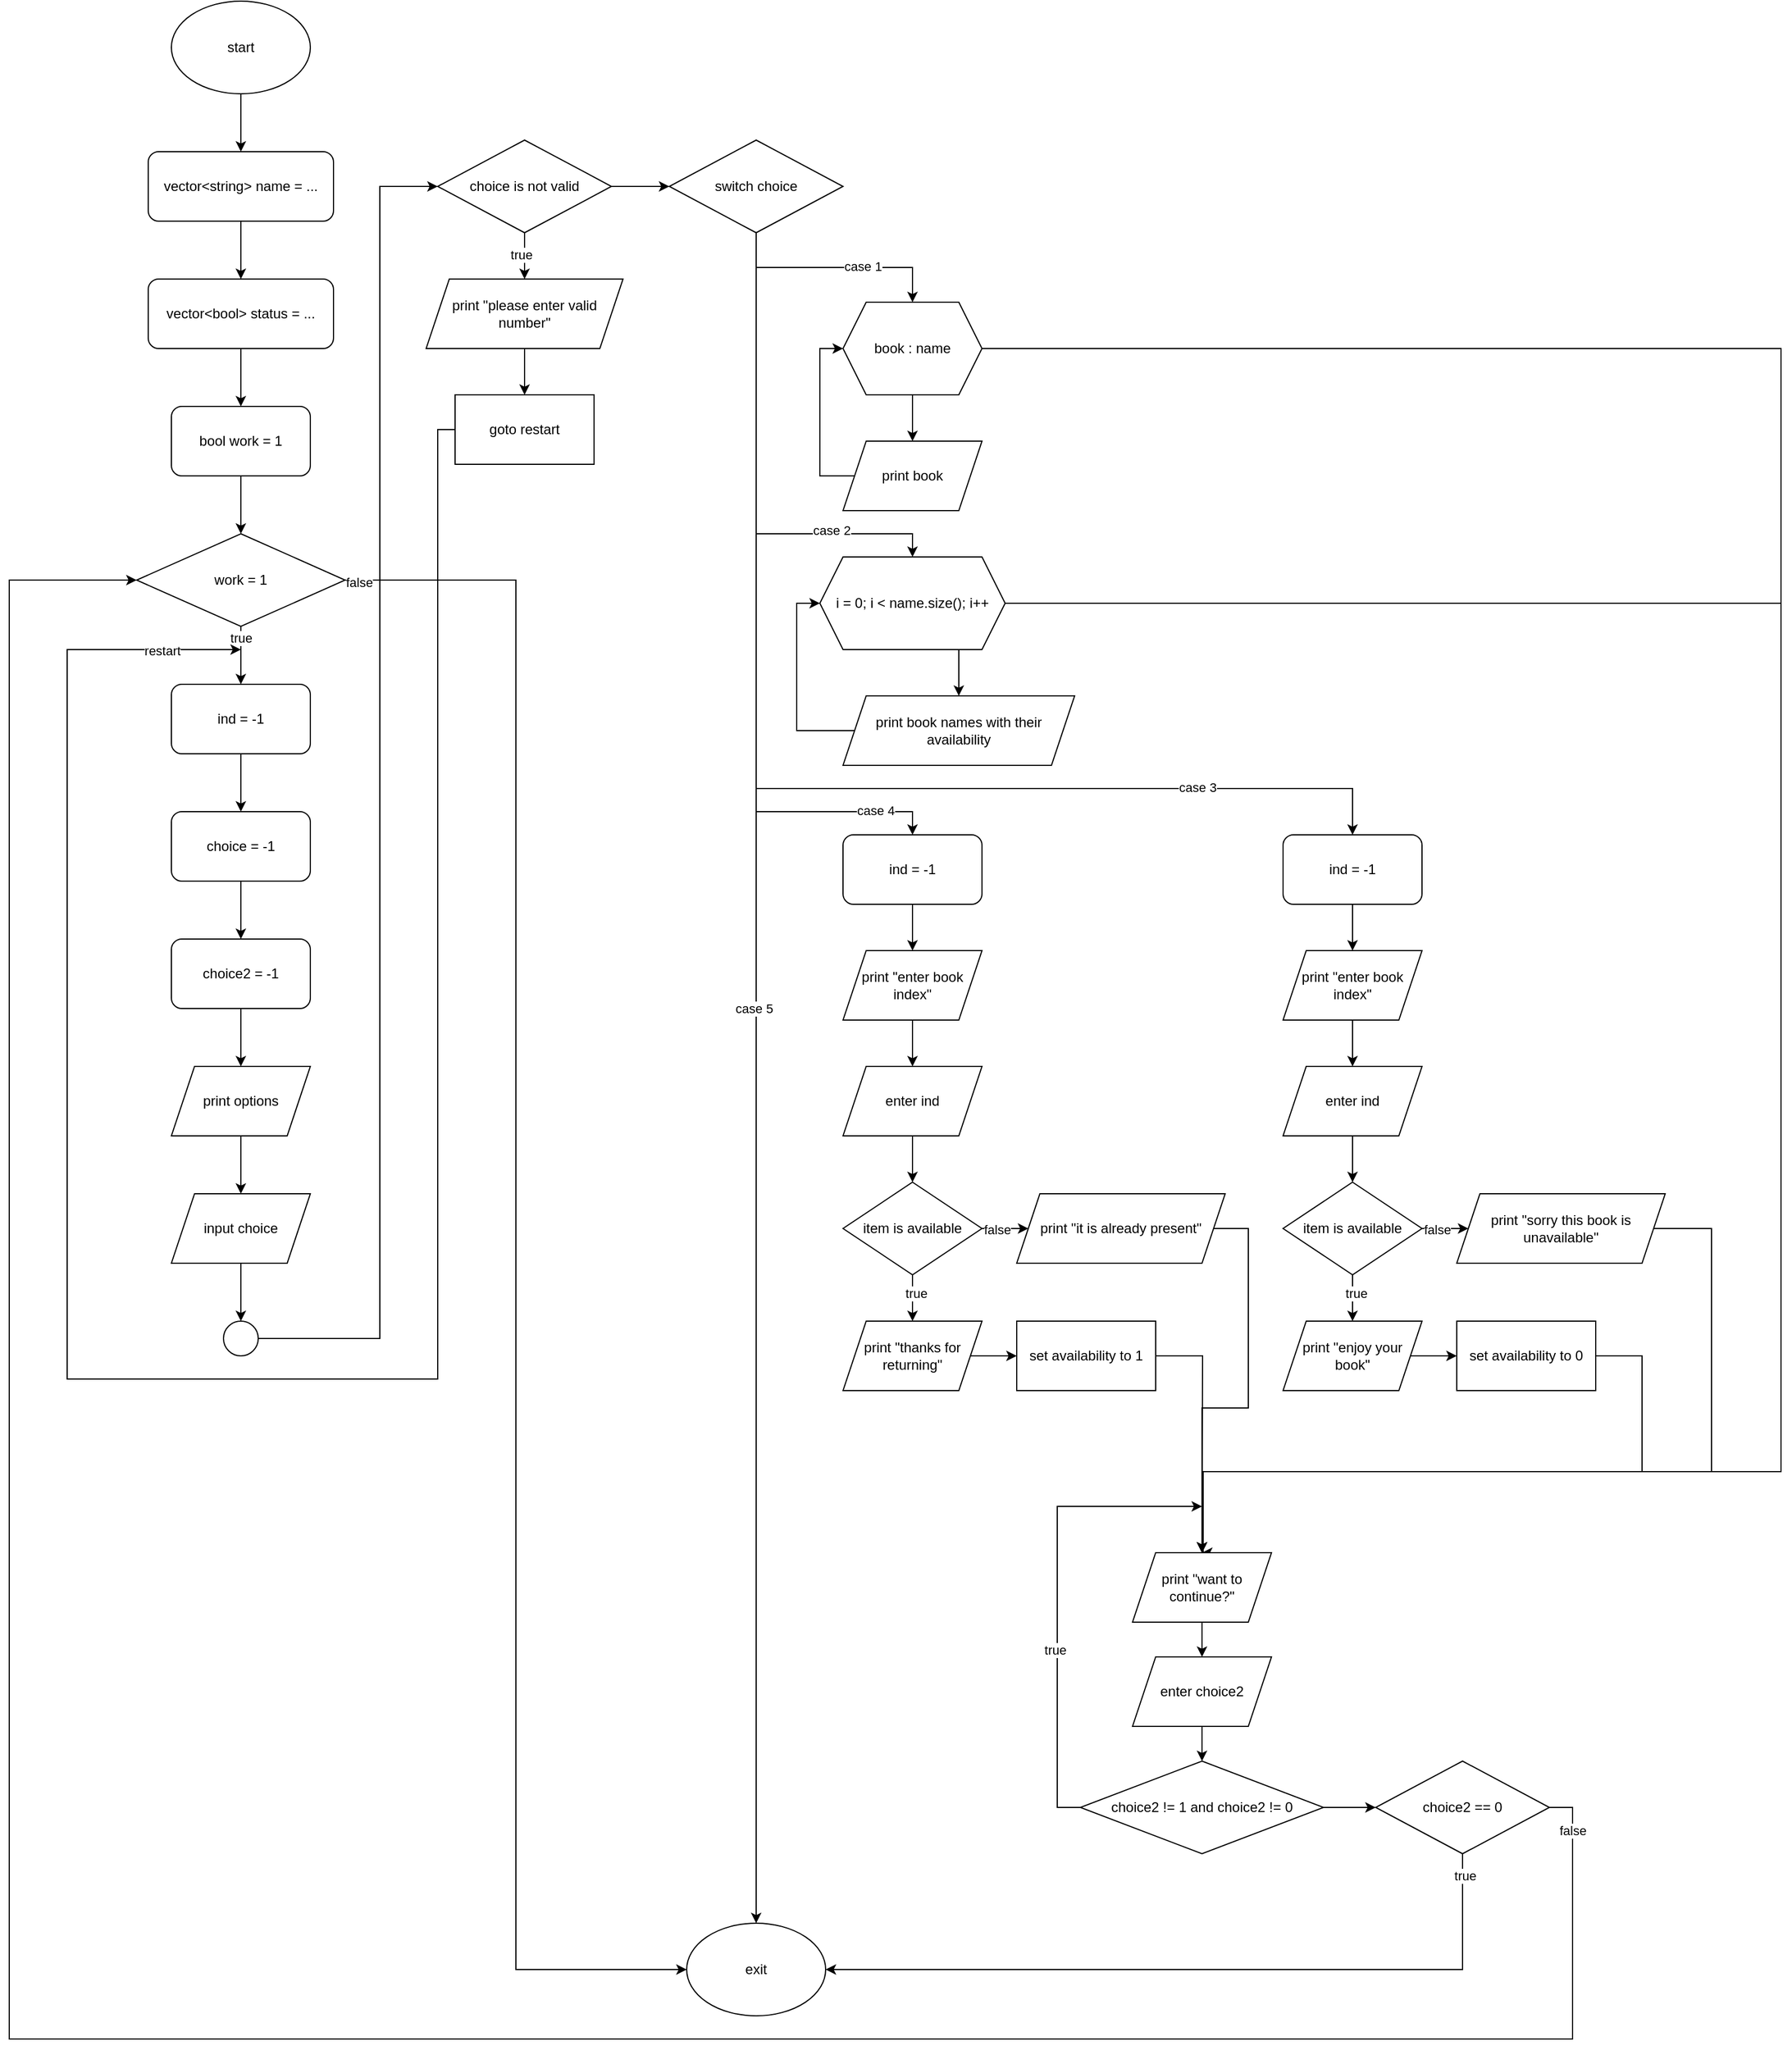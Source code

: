 <mxfile version="24.7.17">
  <diagram name="Page-1" id="JMaefjKxRA3RSPRushct">
    <mxGraphModel dx="1222" dy="811" grid="1" gridSize="10" guides="1" tooltips="1" connect="1" arrows="1" fold="1" page="1" pageScale="1" pageWidth="850" pageHeight="1100" math="0" shadow="0">
      <root>
        <mxCell id="0" />
        <mxCell id="1" parent="0" />
        <mxCell id="KkEGgM6eoLFjiXRABF5i-3" style="edgeStyle=orthogonalEdgeStyle;rounded=0;orthogonalLoop=1;jettySize=auto;html=1;entryX=0.5;entryY=0;entryDx=0;entryDy=0;" parent="1" source="KkEGgM6eoLFjiXRABF5i-1" target="KkEGgM6eoLFjiXRABF5i-2" edge="1">
          <mxGeometry relative="1" as="geometry" />
        </mxCell>
        <mxCell id="KkEGgM6eoLFjiXRABF5i-1" value="start" style="ellipse;whiteSpace=wrap;html=1;" parent="1" vertex="1">
          <mxGeometry x="160" y="40" width="120" height="80" as="geometry" />
        </mxCell>
        <mxCell id="KkEGgM6eoLFjiXRABF5i-5" style="edgeStyle=orthogonalEdgeStyle;rounded=0;orthogonalLoop=1;jettySize=auto;html=1;exitX=0.5;exitY=1;exitDx=0;exitDy=0;entryX=0.5;entryY=0;entryDx=0;entryDy=0;" parent="1" source="KkEGgM6eoLFjiXRABF5i-2" target="KkEGgM6eoLFjiXRABF5i-4" edge="1">
          <mxGeometry relative="1" as="geometry" />
        </mxCell>
        <mxCell id="KkEGgM6eoLFjiXRABF5i-2" value="vector&amp;lt;string&amp;gt; name = ..." style="rounded=1;whiteSpace=wrap;html=1;" parent="1" vertex="1">
          <mxGeometry x="140" y="170" width="160" height="60" as="geometry" />
        </mxCell>
        <mxCell id="KkEGgM6eoLFjiXRABF5i-7" style="edgeStyle=orthogonalEdgeStyle;rounded=0;orthogonalLoop=1;jettySize=auto;html=1;" parent="1" source="KkEGgM6eoLFjiXRABF5i-4" target="KkEGgM6eoLFjiXRABF5i-6" edge="1">
          <mxGeometry relative="1" as="geometry" />
        </mxCell>
        <mxCell id="KkEGgM6eoLFjiXRABF5i-4" value="vector&amp;lt;bool&amp;gt; status = ..." style="rounded=1;whiteSpace=wrap;html=1;" parent="1" vertex="1">
          <mxGeometry x="140" y="280" width="160" height="60" as="geometry" />
        </mxCell>
        <mxCell id="KkEGgM6eoLFjiXRABF5i-9" style="edgeStyle=orthogonalEdgeStyle;rounded=0;orthogonalLoop=1;jettySize=auto;html=1;entryX=0.5;entryY=0;entryDx=0;entryDy=0;" parent="1" source="KkEGgM6eoLFjiXRABF5i-6" target="KkEGgM6eoLFjiXRABF5i-8" edge="1">
          <mxGeometry relative="1" as="geometry" />
        </mxCell>
        <mxCell id="KkEGgM6eoLFjiXRABF5i-6" value="bool work = 1" style="rounded=1;whiteSpace=wrap;html=1;" parent="1" vertex="1">
          <mxGeometry x="160" y="390" width="120" height="60" as="geometry" />
        </mxCell>
        <mxCell id="KkEGgM6eoLFjiXRABF5i-13" style="edgeStyle=orthogonalEdgeStyle;rounded=0;orthogonalLoop=1;jettySize=auto;html=1;entryX=0.5;entryY=0;entryDx=0;entryDy=0;" parent="1" source="KkEGgM6eoLFjiXRABF5i-8" target="KkEGgM6eoLFjiXRABF5i-10" edge="1">
          <mxGeometry relative="1" as="geometry" />
        </mxCell>
        <mxCell id="KkEGgM6eoLFjiXRABF5i-108" value="true" style="edgeLabel;html=1;align=center;verticalAlign=middle;resizable=0;points=[];" parent="KkEGgM6eoLFjiXRABF5i-13" vertex="1" connectable="0">
          <mxGeometry x="-0.601" relative="1" as="geometry">
            <mxPoint as="offset" />
          </mxGeometry>
        </mxCell>
        <mxCell id="KkEGgM6eoLFjiXRABF5i-111" style="edgeStyle=orthogonalEdgeStyle;rounded=0;orthogonalLoop=1;jettySize=auto;html=1;exitX=1;exitY=0.5;exitDx=0;exitDy=0;entryX=0;entryY=0.5;entryDx=0;entryDy=0;" parent="1" source="KkEGgM6eoLFjiXRABF5i-8" target="KkEGgM6eoLFjiXRABF5i-88" edge="1">
          <mxGeometry relative="1" as="geometry">
            <mxPoint x="510" y="1220" as="targetPoint" />
          </mxGeometry>
        </mxCell>
        <mxCell id="KkEGgM6eoLFjiXRABF5i-112" value="false" style="edgeLabel;html=1;align=center;verticalAlign=middle;resizable=0;points=[];" parent="KkEGgM6eoLFjiXRABF5i-111" vertex="1" connectable="0">
          <mxGeometry x="-0.984" y="-2" relative="1" as="geometry">
            <mxPoint as="offset" />
          </mxGeometry>
        </mxCell>
        <mxCell id="KkEGgM6eoLFjiXRABF5i-8" value="work = 1" style="rhombus;whiteSpace=wrap;html=1;" parent="1" vertex="1">
          <mxGeometry x="130" y="500" width="180" height="80" as="geometry" />
        </mxCell>
        <mxCell id="KkEGgM6eoLFjiXRABF5i-14" style="edgeStyle=orthogonalEdgeStyle;rounded=0;orthogonalLoop=1;jettySize=auto;html=1;exitX=0.5;exitY=1;exitDx=0;exitDy=0;entryX=0.5;entryY=0;entryDx=0;entryDy=0;" parent="1" source="KkEGgM6eoLFjiXRABF5i-10" target="KkEGgM6eoLFjiXRABF5i-11" edge="1">
          <mxGeometry relative="1" as="geometry" />
        </mxCell>
        <mxCell id="KkEGgM6eoLFjiXRABF5i-10" value="ind = -1" style="rounded=1;whiteSpace=wrap;html=1;" parent="1" vertex="1">
          <mxGeometry x="160" y="630" width="120" height="60" as="geometry" />
        </mxCell>
        <mxCell id="KkEGgM6eoLFjiXRABF5i-15" style="edgeStyle=orthogonalEdgeStyle;rounded=0;orthogonalLoop=1;jettySize=auto;html=1;exitX=0.5;exitY=1;exitDx=0;exitDy=0;entryX=0.5;entryY=0;entryDx=0;entryDy=0;" parent="1" source="KkEGgM6eoLFjiXRABF5i-11" target="KkEGgM6eoLFjiXRABF5i-12" edge="1">
          <mxGeometry relative="1" as="geometry" />
        </mxCell>
        <mxCell id="KkEGgM6eoLFjiXRABF5i-11" value="choice = -1" style="rounded=1;whiteSpace=wrap;html=1;" parent="1" vertex="1">
          <mxGeometry x="160" y="740" width="120" height="60" as="geometry" />
        </mxCell>
        <mxCell id="KkEGgM6eoLFjiXRABF5i-17" style="edgeStyle=orthogonalEdgeStyle;rounded=0;orthogonalLoop=1;jettySize=auto;html=1;entryX=0.5;entryY=0;entryDx=0;entryDy=0;" parent="1" source="KkEGgM6eoLFjiXRABF5i-12" target="KkEGgM6eoLFjiXRABF5i-16" edge="1">
          <mxGeometry relative="1" as="geometry" />
        </mxCell>
        <mxCell id="KkEGgM6eoLFjiXRABF5i-12" value="choice2 = -1" style="rounded=1;whiteSpace=wrap;html=1;" parent="1" vertex="1">
          <mxGeometry x="160" y="850" width="120" height="60" as="geometry" />
        </mxCell>
        <mxCell id="KkEGgM6eoLFjiXRABF5i-19" style="edgeStyle=orthogonalEdgeStyle;rounded=0;orthogonalLoop=1;jettySize=auto;html=1;entryX=0.5;entryY=0;entryDx=0;entryDy=0;" parent="1" source="KkEGgM6eoLFjiXRABF5i-16" target="KkEGgM6eoLFjiXRABF5i-18" edge="1">
          <mxGeometry relative="1" as="geometry" />
        </mxCell>
        <mxCell id="KkEGgM6eoLFjiXRABF5i-16" value="print options" style="shape=parallelogram;perimeter=parallelogramPerimeter;whiteSpace=wrap;html=1;fixedSize=1;" parent="1" vertex="1">
          <mxGeometry x="160" y="960" width="120" height="60" as="geometry" />
        </mxCell>
        <mxCell id="KkEGgM6eoLFjiXRABF5i-21" style="edgeStyle=orthogonalEdgeStyle;rounded=0;orthogonalLoop=1;jettySize=auto;html=1;" parent="1" source="KkEGgM6eoLFjiXRABF5i-18" target="KkEGgM6eoLFjiXRABF5i-20" edge="1">
          <mxGeometry relative="1" as="geometry" />
        </mxCell>
        <mxCell id="KkEGgM6eoLFjiXRABF5i-18" value="input choice" style="shape=parallelogram;perimeter=parallelogramPerimeter;whiteSpace=wrap;html=1;fixedSize=1;" parent="1" vertex="1">
          <mxGeometry x="160" y="1070" width="120" height="60" as="geometry" />
        </mxCell>
        <mxCell id="KkEGgM6eoLFjiXRABF5i-23" style="edgeStyle=orthogonalEdgeStyle;rounded=0;orthogonalLoop=1;jettySize=auto;html=1;exitX=1;exitY=0.5;exitDx=0;exitDy=0;entryX=0;entryY=0.5;entryDx=0;entryDy=0;" parent="1" source="KkEGgM6eoLFjiXRABF5i-20" target="KkEGgM6eoLFjiXRABF5i-22" edge="1">
          <mxGeometry relative="1" as="geometry">
            <mxPoint x="390" y="260" as="targetPoint" />
            <Array as="points">
              <mxPoint x="340" y="1195" />
              <mxPoint x="340" y="200" />
            </Array>
          </mxGeometry>
        </mxCell>
        <mxCell id="KkEGgM6eoLFjiXRABF5i-20" value="" style="ellipse;whiteSpace=wrap;html=1;aspect=fixed;" parent="1" vertex="1">
          <mxGeometry x="205" y="1180" width="30" height="30" as="geometry" />
        </mxCell>
        <mxCell id="KkEGgM6eoLFjiXRABF5i-25" style="edgeStyle=orthogonalEdgeStyle;rounded=0;orthogonalLoop=1;jettySize=auto;html=1;entryX=0.5;entryY=0;entryDx=0;entryDy=0;" parent="1" source="KkEGgM6eoLFjiXRABF5i-22" target="KkEGgM6eoLFjiXRABF5i-24" edge="1">
          <mxGeometry relative="1" as="geometry" />
        </mxCell>
        <mxCell id="KkEGgM6eoLFjiXRABF5i-26" value="true" style="edgeLabel;html=1;align=center;verticalAlign=middle;resizable=0;points=[];" parent="KkEGgM6eoLFjiXRABF5i-25" vertex="1" connectable="0">
          <mxGeometry x="-0.05" y="-3" relative="1" as="geometry">
            <mxPoint as="offset" />
          </mxGeometry>
        </mxCell>
        <mxCell id="KkEGgM6eoLFjiXRABF5i-87" style="edgeStyle=orthogonalEdgeStyle;rounded=0;orthogonalLoop=1;jettySize=auto;html=1;entryX=0;entryY=0.5;entryDx=0;entryDy=0;" parent="1" source="KkEGgM6eoLFjiXRABF5i-22" target="KkEGgM6eoLFjiXRABF5i-31" edge="1">
          <mxGeometry relative="1" as="geometry" />
        </mxCell>
        <mxCell id="KkEGgM6eoLFjiXRABF5i-22" value="choice is not valid" style="rhombus;whiteSpace=wrap;html=1;" parent="1" vertex="1">
          <mxGeometry x="390" y="160" width="150" height="80" as="geometry" />
        </mxCell>
        <mxCell id="KkEGgM6eoLFjiXRABF5i-28" style="edgeStyle=orthogonalEdgeStyle;rounded=0;orthogonalLoop=1;jettySize=auto;html=1;entryX=0.5;entryY=0;entryDx=0;entryDy=0;" parent="1" source="KkEGgM6eoLFjiXRABF5i-24" target="KkEGgM6eoLFjiXRABF5i-27" edge="1">
          <mxGeometry relative="1" as="geometry" />
        </mxCell>
        <mxCell id="KkEGgM6eoLFjiXRABF5i-24" value="print &quot;please enter valid number&quot;" style="shape=parallelogram;perimeter=parallelogramPerimeter;whiteSpace=wrap;html=1;fixedSize=1;" parent="1" vertex="1">
          <mxGeometry x="380" y="280" width="170" height="60" as="geometry" />
        </mxCell>
        <mxCell id="KkEGgM6eoLFjiXRABF5i-29" style="edgeStyle=orthogonalEdgeStyle;rounded=0;orthogonalLoop=1;jettySize=auto;html=1;" parent="1" source="KkEGgM6eoLFjiXRABF5i-27" edge="1">
          <mxGeometry relative="1" as="geometry">
            <mxPoint x="220" y="600" as="targetPoint" />
            <Array as="points">
              <mxPoint x="390" y="410" />
              <mxPoint x="390" y="1230" />
              <mxPoint x="70" y="1230" />
              <mxPoint x="70" y="600" />
            </Array>
          </mxGeometry>
        </mxCell>
        <mxCell id="KkEGgM6eoLFjiXRABF5i-30" value="restart" style="edgeLabel;html=1;align=center;verticalAlign=middle;resizable=0;points=[];" parent="KkEGgM6eoLFjiXRABF5i-29" vertex="1" connectable="0">
          <mxGeometry x="0.929" y="-1" relative="1" as="geometry">
            <mxPoint as="offset" />
          </mxGeometry>
        </mxCell>
        <mxCell id="KkEGgM6eoLFjiXRABF5i-27" value="goto restart" style="rounded=0;whiteSpace=wrap;html=1;" parent="1" vertex="1">
          <mxGeometry x="405" y="380" width="120" height="60" as="geometry" />
        </mxCell>
        <mxCell id="KkEGgM6eoLFjiXRABF5i-39" style="edgeStyle=orthogonalEdgeStyle;rounded=0;orthogonalLoop=1;jettySize=auto;html=1;entryX=0.5;entryY=0;entryDx=0;entryDy=0;" parent="1" source="KkEGgM6eoLFjiXRABF5i-31" target="KkEGgM6eoLFjiXRABF5i-33" edge="1">
          <mxGeometry relative="1" as="geometry" />
        </mxCell>
        <mxCell id="KkEGgM6eoLFjiXRABF5i-40" value="case 1" style="edgeLabel;html=1;align=center;verticalAlign=middle;resizable=0;points=[];" parent="KkEGgM6eoLFjiXRABF5i-39" vertex="1" connectable="0">
          <mxGeometry x="0.251" y="1" relative="1" as="geometry">
            <mxPoint as="offset" />
          </mxGeometry>
        </mxCell>
        <mxCell id="KkEGgM6eoLFjiXRABF5i-46" style="edgeStyle=orthogonalEdgeStyle;rounded=0;orthogonalLoop=1;jettySize=auto;html=1;exitX=0.5;exitY=1;exitDx=0;exitDy=0;entryX=0.5;entryY=0;entryDx=0;entryDy=0;" parent="1" source="KkEGgM6eoLFjiXRABF5i-31" target="KkEGgM6eoLFjiXRABF5i-43" edge="1">
          <mxGeometry relative="1" as="geometry">
            <Array as="points">
              <mxPoint x="665" y="500" />
              <mxPoint x="800" y="500" />
            </Array>
          </mxGeometry>
        </mxCell>
        <mxCell id="KkEGgM6eoLFjiXRABF5i-47" value="case 2" style="edgeLabel;html=1;align=center;verticalAlign=middle;resizable=0;points=[];" parent="KkEGgM6eoLFjiXRABF5i-46" vertex="1" connectable="0">
          <mxGeometry x="0.566" y="3" relative="1" as="geometry">
            <mxPoint as="offset" />
          </mxGeometry>
        </mxCell>
        <mxCell id="KkEGgM6eoLFjiXRABF5i-49" style="edgeStyle=orthogonalEdgeStyle;rounded=0;orthogonalLoop=1;jettySize=auto;html=1;exitX=0.5;exitY=1;exitDx=0;exitDy=0;entryX=0.5;entryY=0;entryDx=0;entryDy=0;" parent="1" source="KkEGgM6eoLFjiXRABF5i-31" target="KkEGgM6eoLFjiXRABF5i-48" edge="1">
          <mxGeometry relative="1" as="geometry">
            <Array as="points">
              <mxPoint x="665" y="720" />
              <mxPoint x="1180" y="720" />
            </Array>
          </mxGeometry>
        </mxCell>
        <mxCell id="KkEGgM6eoLFjiXRABF5i-50" value="case 3" style="edgeLabel;html=1;align=center;verticalAlign=middle;resizable=0;points=[];" parent="KkEGgM6eoLFjiXRABF5i-49" vertex="1" connectable="0">
          <mxGeometry x="0.664" y="1" relative="1" as="geometry">
            <mxPoint as="offset" />
          </mxGeometry>
        </mxCell>
        <mxCell id="KkEGgM6eoLFjiXRABF5i-85" style="edgeStyle=orthogonalEdgeStyle;rounded=0;orthogonalLoop=1;jettySize=auto;html=1;exitX=0.5;exitY=1;exitDx=0;exitDy=0;entryX=0.5;entryY=0;entryDx=0;entryDy=0;" parent="1" source="KkEGgM6eoLFjiXRABF5i-31" target="KkEGgM6eoLFjiXRABF5i-71" edge="1">
          <mxGeometry relative="1" as="geometry">
            <Array as="points">
              <mxPoint x="665" y="740" />
              <mxPoint x="800" y="740" />
            </Array>
          </mxGeometry>
        </mxCell>
        <mxCell id="KkEGgM6eoLFjiXRABF5i-86" value="case 4" style="edgeLabel;html=1;align=center;verticalAlign=middle;resizable=0;points=[];" parent="KkEGgM6eoLFjiXRABF5i-85" vertex="1" connectable="0">
          <mxGeometry x="0.841" y="1" relative="1" as="geometry">
            <mxPoint as="offset" />
          </mxGeometry>
        </mxCell>
        <mxCell id="KkEGgM6eoLFjiXRABF5i-89" style="edgeStyle=orthogonalEdgeStyle;rounded=0;orthogonalLoop=1;jettySize=auto;html=1;exitX=0.5;exitY=1;exitDx=0;exitDy=0;entryX=0.5;entryY=0;entryDx=0;entryDy=0;" parent="1" source="KkEGgM6eoLFjiXRABF5i-31" target="KkEGgM6eoLFjiXRABF5i-88" edge="1">
          <mxGeometry relative="1" as="geometry">
            <mxPoint x="666" y="1440" as="targetPoint" />
          </mxGeometry>
        </mxCell>
        <mxCell id="KkEGgM6eoLFjiXRABF5i-90" value="case 5" style="edgeLabel;html=1;align=center;verticalAlign=middle;resizable=0;points=[];" parent="KkEGgM6eoLFjiXRABF5i-89" vertex="1" connectable="0">
          <mxGeometry x="-0.083" y="-2" relative="1" as="geometry">
            <mxPoint as="offset" />
          </mxGeometry>
        </mxCell>
        <mxCell id="KkEGgM6eoLFjiXRABF5i-31" value="switch choice" style="rhombus;whiteSpace=wrap;html=1;" parent="1" vertex="1">
          <mxGeometry x="590" y="160" width="150" height="80" as="geometry" />
        </mxCell>
        <mxCell id="KkEGgM6eoLFjiXRABF5i-37" style="edgeStyle=orthogonalEdgeStyle;rounded=0;orthogonalLoop=1;jettySize=auto;html=1;entryX=0.5;entryY=0;entryDx=0;entryDy=0;" parent="1" source="KkEGgM6eoLFjiXRABF5i-33" target="KkEGgM6eoLFjiXRABF5i-36" edge="1">
          <mxGeometry relative="1" as="geometry" />
        </mxCell>
        <mxCell id="KkEGgM6eoLFjiXRABF5i-99" style="edgeStyle=orthogonalEdgeStyle;rounded=0;orthogonalLoop=1;jettySize=auto;html=1;exitX=1;exitY=0.5;exitDx=0;exitDy=0;entryX=0.5;entryY=0;entryDx=0;entryDy=0;" parent="1" source="KkEGgM6eoLFjiXRABF5i-33" target="KkEGgM6eoLFjiXRABF5i-91" edge="1">
          <mxGeometry relative="1" as="geometry">
            <mxPoint x="1550" y="1130" as="targetPoint" />
            <Array as="points">
              <mxPoint x="1550" y="340" />
              <mxPoint x="1550" y="1310" />
              <mxPoint x="1050" y="1310" />
            </Array>
          </mxGeometry>
        </mxCell>
        <mxCell id="KkEGgM6eoLFjiXRABF5i-33" value="book : name" style="shape=hexagon;perimeter=hexagonPerimeter2;whiteSpace=wrap;html=1;fixedSize=1;" parent="1" vertex="1">
          <mxGeometry x="740" y="300" width="120" height="80" as="geometry" />
        </mxCell>
        <mxCell id="KkEGgM6eoLFjiXRABF5i-41" style="edgeStyle=orthogonalEdgeStyle;rounded=0;orthogonalLoop=1;jettySize=auto;html=1;exitX=0;exitY=0.5;exitDx=0;exitDy=0;entryX=0;entryY=0.5;entryDx=0;entryDy=0;" parent="1" source="KkEGgM6eoLFjiXRABF5i-36" target="KkEGgM6eoLFjiXRABF5i-33" edge="1">
          <mxGeometry relative="1" as="geometry">
            <Array as="points">
              <mxPoint x="720" y="450" />
              <mxPoint x="720" y="340" />
            </Array>
          </mxGeometry>
        </mxCell>
        <mxCell id="KkEGgM6eoLFjiXRABF5i-36" value="print book" style="shape=parallelogram;perimeter=parallelogramPerimeter;whiteSpace=wrap;html=1;fixedSize=1;" parent="1" vertex="1">
          <mxGeometry x="740" y="420" width="120" height="60" as="geometry" />
        </mxCell>
        <mxCell id="KkEGgM6eoLFjiXRABF5i-42" style="edgeStyle=orthogonalEdgeStyle;rounded=0;orthogonalLoop=1;jettySize=auto;html=1;entryX=0.5;entryY=0;entryDx=0;entryDy=0;" parent="1" source="KkEGgM6eoLFjiXRABF5i-43" target="KkEGgM6eoLFjiXRABF5i-45" edge="1">
          <mxGeometry relative="1" as="geometry">
            <Array as="points">
              <mxPoint x="840" y="610" />
              <mxPoint x="840" y="610" />
            </Array>
          </mxGeometry>
        </mxCell>
        <mxCell id="KkEGgM6eoLFjiXRABF5i-98" style="edgeStyle=orthogonalEdgeStyle;rounded=0;orthogonalLoop=1;jettySize=auto;html=1;exitX=1;exitY=0.5;exitDx=0;exitDy=0;" parent="1" source="KkEGgM6eoLFjiXRABF5i-43" target="KkEGgM6eoLFjiXRABF5i-91" edge="1">
          <mxGeometry relative="1" as="geometry">
            <Array as="points">
              <mxPoint x="1550" y="560" />
              <mxPoint x="1550" y="1310" />
              <mxPoint x="1050" y="1310" />
            </Array>
          </mxGeometry>
        </mxCell>
        <mxCell id="KkEGgM6eoLFjiXRABF5i-43" value="i = 0; i &amp;lt; name.size(); i++" style="shape=hexagon;perimeter=hexagonPerimeter2;whiteSpace=wrap;html=1;fixedSize=1;" parent="1" vertex="1">
          <mxGeometry x="720" y="520" width="160" height="80" as="geometry" />
        </mxCell>
        <mxCell id="KkEGgM6eoLFjiXRABF5i-44" style="edgeStyle=orthogonalEdgeStyle;rounded=0;orthogonalLoop=1;jettySize=auto;html=1;exitX=0;exitY=0.5;exitDx=0;exitDy=0;entryX=0;entryY=0.5;entryDx=0;entryDy=0;" parent="1" source="KkEGgM6eoLFjiXRABF5i-45" target="KkEGgM6eoLFjiXRABF5i-43" edge="1">
          <mxGeometry relative="1" as="geometry">
            <Array as="points">
              <mxPoint x="700" y="670" />
              <mxPoint x="700" y="560" />
            </Array>
          </mxGeometry>
        </mxCell>
        <mxCell id="KkEGgM6eoLFjiXRABF5i-45" value="print book names with their availability" style="shape=parallelogram;perimeter=parallelogramPerimeter;whiteSpace=wrap;html=1;fixedSize=1;" parent="1" vertex="1">
          <mxGeometry x="740" y="640" width="200" height="60" as="geometry" />
        </mxCell>
        <mxCell id="KkEGgM6eoLFjiXRABF5i-53" style="edgeStyle=orthogonalEdgeStyle;rounded=0;orthogonalLoop=1;jettySize=auto;html=1;exitX=0.5;exitY=1;exitDx=0;exitDy=0;entryX=0.5;entryY=0;entryDx=0;entryDy=0;" parent="1" source="KkEGgM6eoLFjiXRABF5i-48" target="KkEGgM6eoLFjiXRABF5i-51" edge="1">
          <mxGeometry relative="1" as="geometry" />
        </mxCell>
        <mxCell id="KkEGgM6eoLFjiXRABF5i-48" value="ind = -1" style="rounded=1;whiteSpace=wrap;html=1;" parent="1" vertex="1">
          <mxGeometry x="1120" y="760" width="120" height="60" as="geometry" />
        </mxCell>
        <mxCell id="KkEGgM6eoLFjiXRABF5i-54" style="edgeStyle=orthogonalEdgeStyle;rounded=0;orthogonalLoop=1;jettySize=auto;html=1;exitX=0.5;exitY=1;exitDx=0;exitDy=0;entryX=0.5;entryY=0;entryDx=0;entryDy=0;" parent="1" source="KkEGgM6eoLFjiXRABF5i-51" target="KkEGgM6eoLFjiXRABF5i-52" edge="1">
          <mxGeometry relative="1" as="geometry" />
        </mxCell>
        <mxCell id="KkEGgM6eoLFjiXRABF5i-51" value="print &quot;enter book index&quot;" style="shape=parallelogram;perimeter=parallelogramPerimeter;whiteSpace=wrap;html=1;fixedSize=1;" parent="1" vertex="1">
          <mxGeometry x="1120" y="860" width="120" height="60" as="geometry" />
        </mxCell>
        <mxCell id="KkEGgM6eoLFjiXRABF5i-56" style="edgeStyle=orthogonalEdgeStyle;rounded=0;orthogonalLoop=1;jettySize=auto;html=1;entryX=0.5;entryY=0;entryDx=0;entryDy=0;" parent="1" source="KkEGgM6eoLFjiXRABF5i-52" target="KkEGgM6eoLFjiXRABF5i-55" edge="1">
          <mxGeometry relative="1" as="geometry" />
        </mxCell>
        <mxCell id="KkEGgM6eoLFjiXRABF5i-52" value="enter ind" style="shape=parallelogram;perimeter=parallelogramPerimeter;whiteSpace=wrap;html=1;fixedSize=1;" parent="1" vertex="1">
          <mxGeometry x="1120" y="960" width="120" height="60" as="geometry" />
        </mxCell>
        <mxCell id="KkEGgM6eoLFjiXRABF5i-58" style="edgeStyle=orthogonalEdgeStyle;rounded=0;orthogonalLoop=1;jettySize=auto;html=1;exitX=0.5;exitY=1;exitDx=0;exitDy=0;entryX=0.5;entryY=0;entryDx=0;entryDy=0;" parent="1" source="KkEGgM6eoLFjiXRABF5i-55" target="KkEGgM6eoLFjiXRABF5i-57" edge="1">
          <mxGeometry relative="1" as="geometry" />
        </mxCell>
        <mxCell id="KkEGgM6eoLFjiXRABF5i-65" value="true" style="edgeLabel;html=1;align=center;verticalAlign=middle;resizable=0;points=[];" parent="KkEGgM6eoLFjiXRABF5i-58" vertex="1" connectable="0">
          <mxGeometry x="-0.2" y="3" relative="1" as="geometry">
            <mxPoint as="offset" />
          </mxGeometry>
        </mxCell>
        <mxCell id="KkEGgM6eoLFjiXRABF5i-67" style="edgeStyle=orthogonalEdgeStyle;rounded=0;orthogonalLoop=1;jettySize=auto;html=1;entryX=0;entryY=0.5;entryDx=0;entryDy=0;" parent="1" source="KkEGgM6eoLFjiXRABF5i-55" target="KkEGgM6eoLFjiXRABF5i-62" edge="1">
          <mxGeometry relative="1" as="geometry" />
        </mxCell>
        <mxCell id="KkEGgM6eoLFjiXRABF5i-68" value="false" style="edgeLabel;html=1;align=center;verticalAlign=middle;resizable=0;points=[];" parent="KkEGgM6eoLFjiXRABF5i-67" vertex="1" connectable="0">
          <mxGeometry x="-0.567" y="-1" relative="1" as="geometry">
            <mxPoint as="offset" />
          </mxGeometry>
        </mxCell>
        <mxCell id="KkEGgM6eoLFjiXRABF5i-55" value="item is available" style="rhombus;whiteSpace=wrap;html=1;" parent="1" vertex="1">
          <mxGeometry x="1120" y="1060" width="120" height="80" as="geometry" />
        </mxCell>
        <mxCell id="KkEGgM6eoLFjiXRABF5i-69" style="edgeStyle=orthogonalEdgeStyle;rounded=0;orthogonalLoop=1;jettySize=auto;html=1;exitX=1;exitY=0.5;exitDx=0;exitDy=0;entryX=0;entryY=0.5;entryDx=0;entryDy=0;" parent="1" source="KkEGgM6eoLFjiXRABF5i-57" target="KkEGgM6eoLFjiXRABF5i-60" edge="1">
          <mxGeometry relative="1" as="geometry" />
        </mxCell>
        <mxCell id="KkEGgM6eoLFjiXRABF5i-57" value="print &quot;enjoy your book&quot;" style="shape=parallelogram;perimeter=parallelogramPerimeter;whiteSpace=wrap;html=1;fixedSize=1;" parent="1" vertex="1">
          <mxGeometry x="1120" y="1180" width="120" height="60" as="geometry" />
        </mxCell>
        <mxCell id="KkEGgM6eoLFjiXRABF5i-95" style="edgeStyle=orthogonalEdgeStyle;rounded=0;orthogonalLoop=1;jettySize=auto;html=1;exitX=1;exitY=0.5;exitDx=0;exitDy=0;" parent="1" source="KkEGgM6eoLFjiXRABF5i-60" edge="1">
          <mxGeometry relative="1" as="geometry">
            <mxPoint x="1050" y="1380" as="targetPoint" />
            <Array as="points">
              <mxPoint x="1430" y="1210" />
              <mxPoint x="1430" y="1310" />
              <mxPoint x="1051" y="1310" />
              <mxPoint x="1051" y="1380" />
            </Array>
          </mxGeometry>
        </mxCell>
        <mxCell id="KkEGgM6eoLFjiXRABF5i-60" value="set availability to 0" style="rounded=0;whiteSpace=wrap;html=1;" parent="1" vertex="1">
          <mxGeometry x="1270" y="1180" width="120" height="60" as="geometry" />
        </mxCell>
        <mxCell id="KkEGgM6eoLFjiXRABF5i-94" style="edgeStyle=orthogonalEdgeStyle;rounded=0;orthogonalLoop=1;jettySize=auto;html=1;exitX=1;exitY=0.5;exitDx=0;exitDy=0;entryX=0.5;entryY=0;entryDx=0;entryDy=0;" parent="1" source="KkEGgM6eoLFjiXRABF5i-62" target="KkEGgM6eoLFjiXRABF5i-91" edge="1">
          <mxGeometry relative="1" as="geometry">
            <Array as="points">
              <mxPoint x="1490" y="1100" />
              <mxPoint x="1490" y="1310" />
              <mxPoint x="1050" y="1310" />
            </Array>
          </mxGeometry>
        </mxCell>
        <mxCell id="KkEGgM6eoLFjiXRABF5i-62" value="print &quot;sorry&amp;nbsp;this book is unavailable&quot;" style="shape=parallelogram;perimeter=parallelogramPerimeter;whiteSpace=wrap;html=1;fixedSize=1;" parent="1" vertex="1">
          <mxGeometry x="1270" y="1070" width="180" height="60" as="geometry" />
        </mxCell>
        <mxCell id="KkEGgM6eoLFjiXRABF5i-70" style="edgeStyle=orthogonalEdgeStyle;rounded=0;orthogonalLoop=1;jettySize=auto;html=1;exitX=0.5;exitY=1;exitDx=0;exitDy=0;entryX=0.5;entryY=0;entryDx=0;entryDy=0;" parent="1" source="KkEGgM6eoLFjiXRABF5i-71" target="KkEGgM6eoLFjiXRABF5i-73" edge="1">
          <mxGeometry relative="1" as="geometry" />
        </mxCell>
        <mxCell id="KkEGgM6eoLFjiXRABF5i-71" value="ind = -1" style="rounded=1;whiteSpace=wrap;html=1;" parent="1" vertex="1">
          <mxGeometry x="740" y="760" width="120" height="60" as="geometry" />
        </mxCell>
        <mxCell id="KkEGgM6eoLFjiXRABF5i-72" style="edgeStyle=orthogonalEdgeStyle;rounded=0;orthogonalLoop=1;jettySize=auto;html=1;exitX=0.5;exitY=1;exitDx=0;exitDy=0;entryX=0.5;entryY=0;entryDx=0;entryDy=0;" parent="1" source="KkEGgM6eoLFjiXRABF5i-73" target="KkEGgM6eoLFjiXRABF5i-75" edge="1">
          <mxGeometry relative="1" as="geometry" />
        </mxCell>
        <mxCell id="KkEGgM6eoLFjiXRABF5i-73" value="print &quot;enter book index&quot;" style="shape=parallelogram;perimeter=parallelogramPerimeter;whiteSpace=wrap;html=1;fixedSize=1;" parent="1" vertex="1">
          <mxGeometry x="740" y="860" width="120" height="60" as="geometry" />
        </mxCell>
        <mxCell id="KkEGgM6eoLFjiXRABF5i-74" style="edgeStyle=orthogonalEdgeStyle;rounded=0;orthogonalLoop=1;jettySize=auto;html=1;entryX=0.5;entryY=0;entryDx=0;entryDy=0;" parent="1" source="KkEGgM6eoLFjiXRABF5i-75" target="KkEGgM6eoLFjiXRABF5i-80" edge="1">
          <mxGeometry relative="1" as="geometry" />
        </mxCell>
        <mxCell id="KkEGgM6eoLFjiXRABF5i-75" value="enter ind" style="shape=parallelogram;perimeter=parallelogramPerimeter;whiteSpace=wrap;html=1;fixedSize=1;" parent="1" vertex="1">
          <mxGeometry x="740" y="960" width="120" height="60" as="geometry" />
        </mxCell>
        <mxCell id="KkEGgM6eoLFjiXRABF5i-76" style="edgeStyle=orthogonalEdgeStyle;rounded=0;orthogonalLoop=1;jettySize=auto;html=1;exitX=0.5;exitY=1;exitDx=0;exitDy=0;entryX=0.5;entryY=0;entryDx=0;entryDy=0;" parent="1" source="KkEGgM6eoLFjiXRABF5i-80" target="KkEGgM6eoLFjiXRABF5i-82" edge="1">
          <mxGeometry relative="1" as="geometry" />
        </mxCell>
        <mxCell id="KkEGgM6eoLFjiXRABF5i-77" value="true" style="edgeLabel;html=1;align=center;verticalAlign=middle;resizable=0;points=[];" parent="KkEGgM6eoLFjiXRABF5i-76" vertex="1" connectable="0">
          <mxGeometry x="-0.2" y="3" relative="1" as="geometry">
            <mxPoint as="offset" />
          </mxGeometry>
        </mxCell>
        <mxCell id="KkEGgM6eoLFjiXRABF5i-78" style="edgeStyle=orthogonalEdgeStyle;rounded=0;orthogonalLoop=1;jettySize=auto;html=1;entryX=0;entryY=0.5;entryDx=0;entryDy=0;" parent="1" source="KkEGgM6eoLFjiXRABF5i-80" target="KkEGgM6eoLFjiXRABF5i-84" edge="1">
          <mxGeometry relative="1" as="geometry" />
        </mxCell>
        <mxCell id="KkEGgM6eoLFjiXRABF5i-79" value="false" style="edgeLabel;html=1;align=center;verticalAlign=middle;resizable=0;points=[];" parent="KkEGgM6eoLFjiXRABF5i-78" vertex="1" connectable="0">
          <mxGeometry x="-0.567" y="-1" relative="1" as="geometry">
            <mxPoint as="offset" />
          </mxGeometry>
        </mxCell>
        <mxCell id="KkEGgM6eoLFjiXRABF5i-80" value="item is available" style="rhombus;whiteSpace=wrap;html=1;" parent="1" vertex="1">
          <mxGeometry x="740" y="1060" width="120" height="80" as="geometry" />
        </mxCell>
        <mxCell id="KkEGgM6eoLFjiXRABF5i-81" style="edgeStyle=orthogonalEdgeStyle;rounded=0;orthogonalLoop=1;jettySize=auto;html=1;exitX=1;exitY=0.5;exitDx=0;exitDy=0;entryX=0;entryY=0.5;entryDx=0;entryDy=0;" parent="1" source="KkEGgM6eoLFjiXRABF5i-82" target="KkEGgM6eoLFjiXRABF5i-83" edge="1">
          <mxGeometry relative="1" as="geometry" />
        </mxCell>
        <mxCell id="KkEGgM6eoLFjiXRABF5i-82" value="print &quot;thanks for returning&quot;" style="shape=parallelogram;perimeter=parallelogramPerimeter;whiteSpace=wrap;html=1;fixedSize=1;" parent="1" vertex="1">
          <mxGeometry x="740" y="1180" width="120" height="60" as="geometry" />
        </mxCell>
        <mxCell id="KkEGgM6eoLFjiXRABF5i-97" style="edgeStyle=orthogonalEdgeStyle;rounded=0;orthogonalLoop=1;jettySize=auto;html=1;exitX=1;exitY=0.5;exitDx=0;exitDy=0;" parent="1" source="KkEGgM6eoLFjiXRABF5i-83" edge="1">
          <mxGeometry relative="1" as="geometry">
            <mxPoint x="1050" y="1390" as="targetPoint" />
          </mxGeometry>
        </mxCell>
        <mxCell id="KkEGgM6eoLFjiXRABF5i-83" value="set availability to 1" style="rounded=0;whiteSpace=wrap;html=1;" parent="1" vertex="1">
          <mxGeometry x="890" y="1180" width="120" height="60" as="geometry" />
        </mxCell>
        <mxCell id="KkEGgM6eoLFjiXRABF5i-96" style="edgeStyle=orthogonalEdgeStyle;rounded=0;orthogonalLoop=1;jettySize=auto;html=1;exitX=1;exitY=0.5;exitDx=0;exitDy=0;entryX=0.5;entryY=0;entryDx=0;entryDy=0;" parent="1" source="KkEGgM6eoLFjiXRABF5i-84" target="KkEGgM6eoLFjiXRABF5i-91" edge="1">
          <mxGeometry relative="1" as="geometry">
            <Array as="points">
              <mxPoint x="1090" y="1100" />
              <mxPoint x="1090" y="1255" />
              <mxPoint x="1050" y="1255" />
            </Array>
          </mxGeometry>
        </mxCell>
        <mxCell id="KkEGgM6eoLFjiXRABF5i-84" value="print &quot;it is already present&quot;" style="shape=parallelogram;perimeter=parallelogramPerimeter;whiteSpace=wrap;html=1;fixedSize=1;" parent="1" vertex="1">
          <mxGeometry x="890" y="1070" width="180" height="60" as="geometry" />
        </mxCell>
        <mxCell id="KkEGgM6eoLFjiXRABF5i-88" value="exit" style="ellipse;whiteSpace=wrap;html=1;" parent="1" vertex="1">
          <mxGeometry x="605" y="1700" width="120" height="80" as="geometry" />
        </mxCell>
        <mxCell id="KkEGgM6eoLFjiXRABF5i-100" style="edgeStyle=orthogonalEdgeStyle;rounded=0;orthogonalLoop=1;jettySize=auto;html=1;exitX=0.5;exitY=1;exitDx=0;exitDy=0;entryX=0.5;entryY=0;entryDx=0;entryDy=0;" parent="1" source="KkEGgM6eoLFjiXRABF5i-91" target="KkEGgM6eoLFjiXRABF5i-92" edge="1">
          <mxGeometry relative="1" as="geometry" />
        </mxCell>
        <mxCell id="KkEGgM6eoLFjiXRABF5i-91" value="print &quot;want to continue?&quot;" style="shape=parallelogram;perimeter=parallelogramPerimeter;whiteSpace=wrap;html=1;fixedSize=1;" parent="1" vertex="1">
          <mxGeometry x="990" y="1380" width="120" height="60" as="geometry" />
        </mxCell>
        <mxCell id="KkEGgM6eoLFjiXRABF5i-101" style="edgeStyle=orthogonalEdgeStyle;rounded=0;orthogonalLoop=1;jettySize=auto;html=1;entryX=0.5;entryY=0;entryDx=0;entryDy=0;" parent="1" source="KkEGgM6eoLFjiXRABF5i-92" target="KkEGgM6eoLFjiXRABF5i-93" edge="1">
          <mxGeometry relative="1" as="geometry" />
        </mxCell>
        <mxCell id="KkEGgM6eoLFjiXRABF5i-92" value="enter choice2" style="shape=parallelogram;perimeter=parallelogramPerimeter;whiteSpace=wrap;html=1;fixedSize=1;" parent="1" vertex="1">
          <mxGeometry x="990" y="1470" width="120" height="60" as="geometry" />
        </mxCell>
        <mxCell id="KkEGgM6eoLFjiXRABF5i-102" style="edgeStyle=orthogonalEdgeStyle;rounded=0;orthogonalLoop=1;jettySize=auto;html=1;exitX=0;exitY=0.5;exitDx=0;exitDy=0;" parent="1" source="KkEGgM6eoLFjiXRABF5i-93" edge="1">
          <mxGeometry relative="1" as="geometry">
            <mxPoint x="1050" y="1340" as="targetPoint" />
            <Array as="points">
              <mxPoint x="925" y="1600" />
              <mxPoint x="925" y="1340" />
            </Array>
          </mxGeometry>
        </mxCell>
        <mxCell id="KkEGgM6eoLFjiXRABF5i-103" value="true" style="edgeLabel;html=1;align=center;verticalAlign=middle;resizable=0;points=[];" parent="KkEGgM6eoLFjiXRABF5i-102" vertex="1" connectable="0">
          <mxGeometry x="-0.227" y="3" relative="1" as="geometry">
            <mxPoint x="1" as="offset" />
          </mxGeometry>
        </mxCell>
        <mxCell id="KkEGgM6eoLFjiXRABF5i-105" style="edgeStyle=orthogonalEdgeStyle;rounded=0;orthogonalLoop=1;jettySize=auto;html=1;exitX=1;exitY=0.5;exitDx=0;exitDy=0;entryX=0;entryY=0.5;entryDx=0;entryDy=0;" parent="1" source="KkEGgM6eoLFjiXRABF5i-93" target="KkEGgM6eoLFjiXRABF5i-104" edge="1">
          <mxGeometry relative="1" as="geometry" />
        </mxCell>
        <mxCell id="KkEGgM6eoLFjiXRABF5i-93" value="choice2 != 1 and choice2 != 0" style="rhombus;whiteSpace=wrap;html=1;" parent="1" vertex="1">
          <mxGeometry x="945" y="1560" width="210" height="80" as="geometry" />
        </mxCell>
        <mxCell id="KkEGgM6eoLFjiXRABF5i-106" style="edgeStyle=orthogonalEdgeStyle;rounded=0;orthogonalLoop=1;jettySize=auto;html=1;exitX=0.5;exitY=1;exitDx=0;exitDy=0;entryX=1;entryY=0.5;entryDx=0;entryDy=0;" parent="1" source="KkEGgM6eoLFjiXRABF5i-104" target="KkEGgM6eoLFjiXRABF5i-88" edge="1">
          <mxGeometry relative="1" as="geometry">
            <Array as="points">
              <mxPoint x="1275" y="1740" />
            </Array>
          </mxGeometry>
        </mxCell>
        <mxCell id="KkEGgM6eoLFjiXRABF5i-107" value="true" style="edgeLabel;html=1;align=center;verticalAlign=middle;resizable=0;points=[];" parent="KkEGgM6eoLFjiXRABF5i-106" vertex="1" connectable="0">
          <mxGeometry x="-0.944" y="2" relative="1" as="geometry">
            <mxPoint y="1" as="offset" />
          </mxGeometry>
        </mxCell>
        <mxCell id="KkEGgM6eoLFjiXRABF5i-109" style="edgeStyle=orthogonalEdgeStyle;rounded=0;orthogonalLoop=1;jettySize=auto;html=1;exitX=1;exitY=0.5;exitDx=0;exitDy=0;entryX=0;entryY=0.5;entryDx=0;entryDy=0;" parent="1" source="KkEGgM6eoLFjiXRABF5i-104" target="KkEGgM6eoLFjiXRABF5i-8" edge="1">
          <mxGeometry relative="1" as="geometry">
            <mxPoint x="50" y="1390" as="targetPoint" />
            <Array as="points">
              <mxPoint x="1370" y="1600" />
              <mxPoint x="1370" y="1800" />
              <mxPoint x="20" y="1800" />
              <mxPoint x="20" y="540" />
            </Array>
          </mxGeometry>
        </mxCell>
        <mxCell id="KkEGgM6eoLFjiXRABF5i-110" value="false" style="edgeLabel;html=1;align=center;verticalAlign=middle;resizable=0;points=[];" parent="KkEGgM6eoLFjiXRABF5i-109" vertex="1" connectable="0">
          <mxGeometry x="-0.973" relative="1" as="geometry">
            <mxPoint as="offset" />
          </mxGeometry>
        </mxCell>
        <mxCell id="KkEGgM6eoLFjiXRABF5i-104" value="choice2 == 0" style="rhombus;whiteSpace=wrap;html=1;" parent="1" vertex="1">
          <mxGeometry x="1200" y="1560" width="150" height="80" as="geometry" />
        </mxCell>
      </root>
    </mxGraphModel>
  </diagram>
</mxfile>
